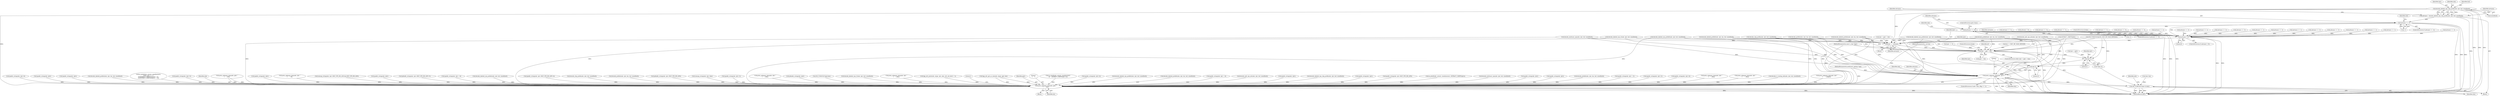digraph "0_tcpdump_af2cf04a9394c1a56227c2289ae8da262828294a@pointer" {
"1002013" [label="(Call,decode_labeled_vpn_clnp_prefix(ndo, tptr, buf, sizeof(buf)))"];
"1002011" [label="(Call,advance = decode_labeled_vpn_clnp_prefix(ndo, tptr, buf, sizeof(buf)))"];
"1002020" [label="(Call,advance == -1)"];
"1002030" [label="(Call,advance == -2)"];
"1002145" [label="(Call,advance < 0)"];
"1002149" [label="(Call,tptr += advance)"];
"1001710" [label="(Call,tptr < pptr + len)"];
"1002110" [label="(Call,tptr-3)"];
"1002130" [label="(Call,tptr-3)"];
"1002128" [label="(Call,print_unknown_data(ndo, tptr-3, \"\n\t    \", tlen))"];
"1002108" [label="(Call,ND_TCHECK2(*(tptr-3),tlen))"];
"1002940" [label="(Call,print_unknown_data(ndo, pptr, \"\n\t    \", len))"];
"1001722" [label="(Block,)"];
"1002148" [label="(ControlStructure,break;)"];
"1002110" [label="(Call,tptr-3)"];
"1001988" [label="(Call,advance == -1)"];
"1001837" [label="(Call,decode_prefix6(ndo, tptr, len, buf, sizeof(buf)))"];
"1002113" [label="(Identifier,tlen)"];
"1002116" [label="(Identifier,ndo)"];
"1000568" [label="(Call,ipaddr_string(ndo, tptr))"];
"1002397" [label="(Call,print_unknown_data(ndo, tptr, \"\n\t      \", 8))"];
"1000332" [label="(Call,ipaddr_string(ndo, tptr))"];
"1001902" [label="(Call,advance == -3)"];
"1002015" [label="(Identifier,tptr)"];
"1001981" [label="(Call,decode_clnp_prefix(ndo, tptr, buf, sizeof(buf)))"];
"1002535" [label="(Call,ipaddr_string(ndo, tptr))"];
"1001862" [label="(Call,advance == -3)"];
"1002084" [label="(Call,advance == -1)"];
"1002238" [label="(Call,ipaddr_string(ndo, tptr+2))"];
"1002222" [label="(Call,ipaddr_string(ndo, tptr+4))"];
"1002129" [label="(Identifier,ndo)"];
"1001634" [label="(Call,print_unknown_data(ndo, tptr, \"\n\t    \", tlen))"];
"1002571" [label="(Call,print_unknown_data(ndo, tptr, \"\n\t      \", tlen))"];
"1001313" [label="(Call,decode_rt_routing_info(ndo, tptr, buf, sizeof(buf)))"];
"1002131" [label="(Identifier,tptr)"];
"1002045" [label="(Call,decode_mdt_vpn_nlri(ndo, tptr, buf, sizeof(buf)))"];
"1002654" [label="(Call,print_unknown_data(ndo, tptr,\"\n\t      \", length))"];
"1001877" [label="(Call,decode_labeled_prefix6(ndo, tptr, len, buf, sizeof(buf)))"];
"1000129" [label="(MethodParameterIn,u_int len)"];
"1002501" [label="(Call,ipaddr_string(ndo, tptr+4))"];
"1002077" [label="(Call,decode_multicast_vpn(ndo, tptr, buf, sizeof(buf)))"];
"1000768" [label="(Call,ipaddr_string(ndo, tptr))"];
"1001966" [label="(Call,advance == -2)"];
"1001733" [label="(Call,advance == -1)"];
"1002132" [label="(Literal,3)"];
"1001241" [label="(Call,decode_labeled_prefix4(ndo, tptr, len, buf, sizeof(buf)))"];
"1000259" [label="(Call,as_printf(ndo, astostr, sizeof(astostr),\n\t\t\t\tas_size == 2 ?\n\t\t\t\tEXTRACT_16BITS(&tptr[2 + i]) :\n\t\t\t\tEXTRACT_32BITS(&tptr[2 + i])))"];
"1002303" [label="(Call,ipaddr_string(ndo, tptr+2))"];
"1002941" [label="(Identifier,ndo)"];
"1001934" [label="(Call,advance == -2)"];
"1002921" [label="(Call,print_unknown_data(ndo, pptr, \"\n\t    \", len))"];
"1001750" [label="(Call,advance == -3)"];
"1002038" [label="(Identifier,ndo)"];
"1002012" [label="(Identifier,advance)"];
"1001949" [label="(Call,decode_labeled_vpn_l2(ndo, tptr, buf, sizeof(buf)))"];
"1000146" [label="(Call,tlen=len)"];
"1002149" [label="(Call,tptr += advance)"];
"1002032" [label="(Call,-2)"];
"1002518" [label="(Call,ipaddr_string(ndo, tptr))"];
"1001699" [label="(Call,len == BGP_MP_NLRI_MINSIZE)"];
"1002145" [label="(Call,advance < 0)"];
"1002136" [label="(Identifier,advance)"];
"1002109" [label="(Call,*(tptr-3))"];
"1002011" [label="(Call,advance = decode_labeled_vpn_clnp_prefix(ndo, tptr, buf, sizeof(buf)))"];
"1002940" [label="(Call,print_unknown_data(ndo, pptr, \"\n\t    \", len))"];
"1002950" [label="(MethodReturn,RET)"];
"1001725" [label="(Call,decode_prefix4(ndo, tptr, len, buf, sizeof(buf)))"];
"1001019" [label="(Call,isonsap_string(ndo, tptr+BGP_VPN_RD_LEN,tlen-BGP_VPN_RD_LEN))"];
"1002014" [label="(Identifier,ndo)"];
"1001885" [label="(Call,advance == -1)"];
"1002062" [label="(Call,advance == -2)"];
"1000128" [label="(MethodParameterIn,const u_char *pptr)"];
"1002130" [label="(Call,tptr-3)"];
"1001077" [label="(Call,ip6addr_string(ndo, tptr+BGP_VPN_RD_LEN+3))"];
"1002128" [label="(Call,print_unknown_data(ndo, tptr-3, \"\n\t    \", tlen))"];
"1000429" [label="(Call,ipaddr_string(ndo, tptr + 4))"];
"1001812" [label="(Call,advance == -1)"];
"1001281" [label="(Call,decode_labeled_vpn_prefix4(ndo, tptr, buf, sizeof(buf)))"];
"1001711" [label="(Identifier,tptr)"];
"1001917" [label="(Call,decode_labeled_vpn_prefix6(ndo, tptr, buf, sizeof(buf)))"];
"1001822" [label="(Call,advance == -2)"];
"1000143" [label="(Call,tptr = pptr)"];
"1001048" [label="(Call,ipaddr_string(ndo, tptr+BGP_VPN_RD_LEN+4))"];
"1001553" [label="(Call,decode_clnp_prefix(ndo, tptr, buf, sizeof(buf)))"];
"1001706" [label="(Call,tptr += 3)"];
"1001201" [label="(Call,decode_prefix4(ndo, tptr, len, buf, sizeof(buf)))"];
"1002111" [label="(Identifier,tptr)"];
"1000910" [label="(Call,ip6addr_string(ndo, tptr+BGP_VPN_RD_LEN))"];
"1001666" [label="(Call,EXTRACT_16BITS(tptr))"];
"1001998" [label="(Call,advance == -2)"];
"1000978" [label="(Call,isonsap_string(ndo, tptr, tlen))"];
"1002133" [label="(Literal,\"\n\t    \")"];
"1001956" [label="(Call,advance == -1)"];
"1002017" [label="(Call,sizeof(buf))"];
"1002030" [label="(Call,advance == -2)"];
"1001715" [label="(Block,)"];
"1001710" [label="(Call,tptr < pptr + len)"];
"1002317" [label="(Call,ipaddr_string(ndo, tptr+2))"];
"1002150" [label="(Identifier,tptr)"];
"1002138" [label="(Call,tptr = pptr + len)"];
"1002112" [label="(Literal,3)"];
"1000126" [label="(MethodParameterIn,netdissect_options *ndo)"];
"1000683" [label="(Call,print_unknown_data(ndo, tptr, \"\n\t    \", tlen))"];
"1001924" [label="(Call,advance == -1)"];
"1002016" [label="(Identifier,buf)"];
"1002026" [label="(Identifier,ndo)"];
"1002152" [label="(ControlStructure,break;)"];
"1000862" [label="(Call,ip6addr_string(ndo, tptr))"];
"1002936" [label="(Call,ND_TCHECK2(*pptr,len))"];
"1002052" [label="(Call,advance == -1)"];
"1001521" [label="(Call,decode_labeled_vpn_l2(ndo, tptr, buf, sizeof(buf)))"];
"1002021" [label="(Identifier,advance)"];
"1002094" [label="(Call,advance == -2)"];
"1001111" [label="(Call,print_unknown_data(ndo, tptr, \"\n\t    \", tlen))"];
"1002031" [label="(Identifier,advance)"];
"1002828" [label="(Call,bgp_attr_print(ndo, atype, tptr, alen, attr_set_level + 1))"];
"1002946" [label="(Literal,1)"];
"1002147" [label="(Literal,0)"];
"1000201" [label="(Call,bgp_attr_get_as_size(ndo, atype, pptr, len))"];
"1001712" [label="(Call,pptr + len)"];
"1002144" [label="(ControlStructure,if (advance < 0))"];
"1002108" [label="(Call,ND_TCHECK2(*(tptr-3),tlen))"];
"1002022" [label="(Call,-1)"];
"1002029" [label="(ControlStructure,if (advance == -2))"];
"1002942" [label="(Identifier,pptr)"];
"1002943" [label="(Literal,\"\n\t    \")"];
"1002146" [label="(Identifier,advance)"];
"1001845" [label="(Call,advance == -1)"];
"1002134" [label="(Identifier,tlen)"];
"1002256" [label="(Call,as_printf(ndo, astostr, sizeof(astostr),\n\t\t\t    EXTRACT_32BITS(tptr+2)))"];
"1002480" [label="(Call,ipaddr_string(ndo, tptr+4))"];
"1001489" [label="(Call,decode_labeled_vpn_prefix6(ndo, tptr, buf, sizeof(buf)))"];
"1002013" [label="(Call,decode_labeled_vpn_clnp_prefix(ndo, tptr, buf, sizeof(buf)))"];
"1002135" [label="(Call,advance = 0)"];
"1001449" [label="(Call,decode_labeled_prefix6(ndo, tptr, len, buf, sizeof(buf)))"];
"1002151" [label="(Identifier,advance)"];
"1002122" [label="(ControlStructure,if (ndo->ndo_vflag <= 1))"];
"1002944" [label="(Identifier,len)"];
"1000464" [label="(Call,ipaddr_string(ndo, tptr + 4))"];
"1001765" [label="(Call,decode_labeled_prefix4(ndo, tptr, len, buf, sizeof(buf)))"];
"1001377" [label="(Call,decode_mdt_vpn_nlri(ndo, tptr, buf, sizeof(buf)))"];
"1001805" [label="(Call,decode_labeled_vpn_prefix4(ndo, tptr, buf, sizeof(buf)))"];
"1001585" [label="(Call,decode_labeled_vpn_clnp_prefix(ndo, tptr, buf, sizeof(buf)))"];
"1002935" [label="(Block,)"];
"1001719" [label="(Identifier,af)"];
"1000956" [label="(Call,ipaddr_string(ndo, tptr))"];
"1000816" [label="(Call,ipaddr_string(ndo, tptr+BGP_VPN_RD_LEN))"];
"1002682" [label="(Call,as_printf(ndo, astostr, sizeof(astostr), EXTRACT_32BITS(tptr)))"];
"1001345" [label="(Call,decode_multicast_vpn(ndo, tptr, buf, sizeof(buf)))"];
"1002555" [label="(Call,ipaddr_string(ndo, tptr))"];
"1000599" [label="(Call,ipaddr_string(ndo, tptr))"];
"1002034" [label="(ControlStructure,goto trunc;)"];
"1001790" [label="(Call,advance == -3)"];
"1001709" [label="(ControlStructure,while (tptr < pptr + len))"];
"1001409" [label="(Call,decode_prefix6(ndo, tptr, len, buf, sizeof(buf)))"];
"1001659" [label="(Call,ND_TCHECK2(tptr[0], BGP_MP_NLRI_MINSIZE))"];
"1000409" [label="(Call,ipaddr_string(ndo, tptr + 2))"];
"1002020" [label="(Call,advance == -1)"];
"1002019" [label="(ControlStructure,if (advance == -1))"];
"1001773" [label="(Call,advance == -1)"];
"1002013" -> "1002011"  [label="AST: "];
"1002013" -> "1002017"  [label="CFG: "];
"1002014" -> "1002013"  [label="AST: "];
"1002015" -> "1002013"  [label="AST: "];
"1002016" -> "1002013"  [label="AST: "];
"1002017" -> "1002013"  [label="AST: "];
"1002011" -> "1002013"  [label="CFG: "];
"1002013" -> "1002950"  [label="DDG: "];
"1002013" -> "1002950"  [label="DDG: "];
"1002013" -> "1002950"  [label="DDG: "];
"1002013" -> "1002011"  [label="DDG: "];
"1002013" -> "1002011"  [label="DDG: "];
"1002013" -> "1002011"  [label="DDG: "];
"1002013" -> "1002128"  [label="DDG: "];
"1002013" -> "1002149"  [label="DDG: "];
"1002013" -> "1002940"  [label="DDG: "];
"1002011" -> "1001722"  [label="AST: "];
"1002012" -> "1002011"  [label="AST: "];
"1002021" -> "1002011"  [label="CFG: "];
"1002011" -> "1002950"  [label="DDG: "];
"1002011" -> "1002020"  [label="DDG: "];
"1002020" -> "1002019"  [label="AST: "];
"1002020" -> "1002022"  [label="CFG: "];
"1002021" -> "1002020"  [label="AST: "];
"1002022" -> "1002020"  [label="AST: "];
"1002026" -> "1002020"  [label="CFG: "];
"1002031" -> "1002020"  [label="CFG: "];
"1002020" -> "1002950"  [label="DDG: "];
"1002020" -> "1002950"  [label="DDG: "];
"1002020" -> "1002950"  [label="DDG: "];
"1002022" -> "1002020"  [label="DDG: "];
"1002020" -> "1002030"  [label="DDG: "];
"1002020" -> "1002145"  [label="DDG: "];
"1002030" -> "1002029"  [label="AST: "];
"1002030" -> "1002032"  [label="CFG: "];
"1002031" -> "1002030"  [label="AST: "];
"1002032" -> "1002030"  [label="AST: "];
"1002034" -> "1002030"  [label="CFG: "];
"1002038" -> "1002030"  [label="CFG: "];
"1002030" -> "1002950"  [label="DDG: "];
"1002030" -> "1002950"  [label="DDG: "];
"1002030" -> "1002950"  [label="DDG: "];
"1002032" -> "1002030"  [label="DDG: "];
"1002030" -> "1002145"  [label="DDG: "];
"1002145" -> "1002144"  [label="AST: "];
"1002145" -> "1002147"  [label="CFG: "];
"1002146" -> "1002145"  [label="AST: "];
"1002147" -> "1002145"  [label="AST: "];
"1002148" -> "1002145"  [label="CFG: "];
"1002150" -> "1002145"  [label="CFG: "];
"1002145" -> "1002950"  [label="DDG: "];
"1002145" -> "1002950"  [label="DDG: "];
"1001845" -> "1002145"  [label="DDG: "];
"1001862" -> "1002145"  [label="DDG: "];
"1002084" -> "1002145"  [label="DDG: "];
"1001812" -> "1002145"  [label="DDG: "];
"1001934" -> "1002145"  [label="DDG: "];
"1001790" -> "1002145"  [label="DDG: "];
"1001966" -> "1002145"  [label="DDG: "];
"1001902" -> "1002145"  [label="DDG: "];
"1001885" -> "1002145"  [label="DDG: "];
"1002094" -> "1002145"  [label="DDG: "];
"1001988" -> "1002145"  [label="DDG: "];
"1001750" -> "1002145"  [label="DDG: "];
"1001822" -> "1002145"  [label="DDG: "];
"1001733" -> "1002145"  [label="DDG: "];
"1001998" -> "1002145"  [label="DDG: "];
"1002052" -> "1002145"  [label="DDG: "];
"1002062" -> "1002145"  [label="DDG: "];
"1001956" -> "1002145"  [label="DDG: "];
"1001924" -> "1002145"  [label="DDG: "];
"1001773" -> "1002145"  [label="DDG: "];
"1002135" -> "1002145"  [label="DDG: "];
"1002145" -> "1002149"  [label="DDG: "];
"1002149" -> "1001715"  [label="AST: "];
"1002149" -> "1002151"  [label="CFG: "];
"1002150" -> "1002149"  [label="AST: "];
"1002151" -> "1002149"  [label="AST: "];
"1001711" -> "1002149"  [label="CFG: "];
"1002149" -> "1002950"  [label="DDG: "];
"1002149" -> "1001710"  [label="DDG: "];
"1001765" -> "1002149"  [label="DDG: "];
"1002077" -> "1002149"  [label="DDG: "];
"1001725" -> "1002149"  [label="DDG: "];
"1001877" -> "1002149"  [label="DDG: "];
"1002138" -> "1002149"  [label="DDG: "];
"1002045" -> "1002149"  [label="DDG: "];
"1001805" -> "1002149"  [label="DDG: "];
"1001949" -> "1002149"  [label="DDG: "];
"1001837" -> "1002149"  [label="DDG: "];
"1001981" -> "1002149"  [label="DDG: "];
"1001659" -> "1002149"  [label="DDG: "];
"1001917" -> "1002149"  [label="DDG: "];
"1001666" -> "1002149"  [label="DDG: "];
"1001710" -> "1001709"  [label="AST: "];
"1001710" -> "1001712"  [label="CFG: "];
"1001711" -> "1001710"  [label="AST: "];
"1001712" -> "1001710"  [label="AST: "];
"1001719" -> "1001710"  [label="CFG: "];
"1002152" -> "1001710"  [label="CFG: "];
"1001710" -> "1002950"  [label="DDG: "];
"1001710" -> "1002950"  [label="DDG: "];
"1001710" -> "1002950"  [label="DDG: "];
"1001659" -> "1001710"  [label="DDG: "];
"1001706" -> "1001710"  [label="DDG: "];
"1001666" -> "1001710"  [label="DDG: "];
"1000128" -> "1001710"  [label="DDG: "];
"1001699" -> "1001710"  [label="DDG: "];
"1001725" -> "1001710"  [label="DDG: "];
"1001837" -> "1001710"  [label="DDG: "];
"1001765" -> "1001710"  [label="DDG: "];
"1001877" -> "1001710"  [label="DDG: "];
"1000129" -> "1001710"  [label="DDG: "];
"1001710" -> "1002110"  [label="DDG: "];
"1002110" -> "1002109"  [label="AST: "];
"1002110" -> "1002112"  [label="CFG: "];
"1002111" -> "1002110"  [label="AST: "];
"1002112" -> "1002110"  [label="AST: "];
"1002109" -> "1002110"  [label="CFG: "];
"1001659" -> "1002110"  [label="DDG: "];
"1000143" -> "1002110"  [label="DDG: "];
"1001666" -> "1002110"  [label="DDG: "];
"1002110" -> "1002130"  [label="DDG: "];
"1002130" -> "1002128"  [label="AST: "];
"1002130" -> "1002132"  [label="CFG: "];
"1002131" -> "1002130"  [label="AST: "];
"1002132" -> "1002130"  [label="AST: "];
"1002133" -> "1002130"  [label="CFG: "];
"1002130" -> "1002128"  [label="DDG: "];
"1002130" -> "1002128"  [label="DDG: "];
"1001659" -> "1002130"  [label="DDG: "];
"1001666" -> "1002130"  [label="DDG: "];
"1002128" -> "1002122"  [label="AST: "];
"1002128" -> "1002134"  [label="CFG: "];
"1002129" -> "1002128"  [label="AST: "];
"1002133" -> "1002128"  [label="AST: "];
"1002134" -> "1002128"  [label="AST: "];
"1002136" -> "1002128"  [label="CFG: "];
"1002128" -> "1002950"  [label="DDG: "];
"1002128" -> "1002950"  [label="DDG: "];
"1002128" -> "1002950"  [label="DDG: "];
"1002128" -> "1002950"  [label="DDG: "];
"1002128" -> "1002108"  [label="DDG: "];
"1001725" -> "1002128"  [label="DDG: "];
"1002045" -> "1002128"  [label="DDG: "];
"1001917" -> "1002128"  [label="DDG: "];
"1002077" -> "1002128"  [label="DDG: "];
"1001837" -> "1002128"  [label="DDG: "];
"1001805" -> "1002128"  [label="DDG: "];
"1001877" -> "1002128"  [label="DDG: "];
"1001765" -> "1002128"  [label="DDG: "];
"1001949" -> "1002128"  [label="DDG: "];
"1001981" -> "1002128"  [label="DDG: "];
"1000126" -> "1002128"  [label="DDG: "];
"1002108" -> "1002128"  [label="DDG: "];
"1002128" -> "1002940"  [label="DDG: "];
"1002108" -> "1001722"  [label="AST: "];
"1002108" -> "1002113"  [label="CFG: "];
"1002109" -> "1002108"  [label="AST: "];
"1002113" -> "1002108"  [label="AST: "];
"1002116" -> "1002108"  [label="CFG: "];
"1002108" -> "1002950"  [label="DDG: "];
"1002108" -> "1002950"  [label="DDG: "];
"1002108" -> "1002950"  [label="DDG: "];
"1000146" -> "1002108"  [label="DDG: "];
"1002940" -> "1002935"  [label="AST: "];
"1002940" -> "1002944"  [label="CFG: "];
"1002941" -> "1002940"  [label="AST: "];
"1002942" -> "1002940"  [label="AST: "];
"1002943" -> "1002940"  [label="AST: "];
"1002944" -> "1002940"  [label="AST: "];
"1002946" -> "1002940"  [label="CFG: "];
"1002940" -> "1002950"  [label="DDG: "];
"1002940" -> "1002950"  [label="DDG: "];
"1002940" -> "1002950"  [label="DDG: "];
"1002940" -> "1002950"  [label="DDG: "];
"1002828" -> "1002940"  [label="DDG: "];
"1001837" -> "1002940"  [label="DDG: "];
"1001019" -> "1002940"  [label="DDG: "];
"1002397" -> "1002940"  [label="DDG: "];
"1002501" -> "1002940"  [label="DDG: "];
"1001877" -> "1002940"  [label="DDG: "];
"1002518" -> "1002940"  [label="DDG: "];
"1000259" -> "1002940"  [label="DDG: "];
"1001048" -> "1002940"  [label="DDG: "];
"1001725" -> "1002940"  [label="DDG: "];
"1000683" -> "1002940"  [label="DDG: "];
"1000332" -> "1002940"  [label="DDG: "];
"1002222" -> "1002940"  [label="DDG: "];
"1001765" -> "1002940"  [label="DDG: "];
"1001949" -> "1002940"  [label="DDG: "];
"1001981" -> "1002940"  [label="DDG: "];
"1000568" -> "1002940"  [label="DDG: "];
"1002045" -> "1002940"  [label="DDG: "];
"1000464" -> "1002940"  [label="DDG: "];
"1000910" -> "1002940"  [label="DDG: "];
"1001917" -> "1002940"  [label="DDG: "];
"1002256" -> "1002940"  [label="DDG: "];
"1001409" -> "1002940"  [label="DDG: "];
"1002317" -> "1002940"  [label="DDG: "];
"1001521" -> "1002940"  [label="DDG: "];
"1002682" -> "1002940"  [label="DDG: "];
"1000816" -> "1002940"  [label="DDG: "];
"1000978" -> "1002940"  [label="DDG: "];
"1000768" -> "1002940"  [label="DDG: "];
"1001077" -> "1002940"  [label="DDG: "];
"1001201" -> "1002940"  [label="DDG: "];
"1002077" -> "1002940"  [label="DDG: "];
"1000956" -> "1002940"  [label="DDG: "];
"1000599" -> "1002940"  [label="DDG: "];
"1002555" -> "1002940"  [label="DDG: "];
"1001553" -> "1002940"  [label="DDG: "];
"1002571" -> "1002940"  [label="DDG: "];
"1002238" -> "1002940"  [label="DDG: "];
"1001345" -> "1002940"  [label="DDG: "];
"1001634" -> "1002940"  [label="DDG: "];
"1000409" -> "1002940"  [label="DDG: "];
"1002654" -> "1002940"  [label="DDG: "];
"1001241" -> "1002940"  [label="DDG: "];
"1001281" -> "1002940"  [label="DDG: "];
"1000862" -> "1002940"  [label="DDG: "];
"1002535" -> "1002940"  [label="DDG: "];
"1001805" -> "1002940"  [label="DDG: "];
"1001449" -> "1002940"  [label="DDG: "];
"1002480" -> "1002940"  [label="DDG: "];
"1002921" -> "1002940"  [label="DDG: "];
"1002921" -> "1002940"  [label="DDG: "];
"1001585" -> "1002940"  [label="DDG: "];
"1001313" -> "1002940"  [label="DDG: "];
"1000429" -> "1002940"  [label="DDG: "];
"1001489" -> "1002940"  [label="DDG: "];
"1001377" -> "1002940"  [label="DDG: "];
"1001111" -> "1002940"  [label="DDG: "];
"1000201" -> "1002940"  [label="DDG: "];
"1000201" -> "1002940"  [label="DDG: "];
"1002303" -> "1002940"  [label="DDG: "];
"1000126" -> "1002940"  [label="DDG: "];
"1000128" -> "1002940"  [label="DDG: "];
"1002936" -> "1002940"  [label="DDG: "];
"1000129" -> "1002940"  [label="DDG: "];
}
